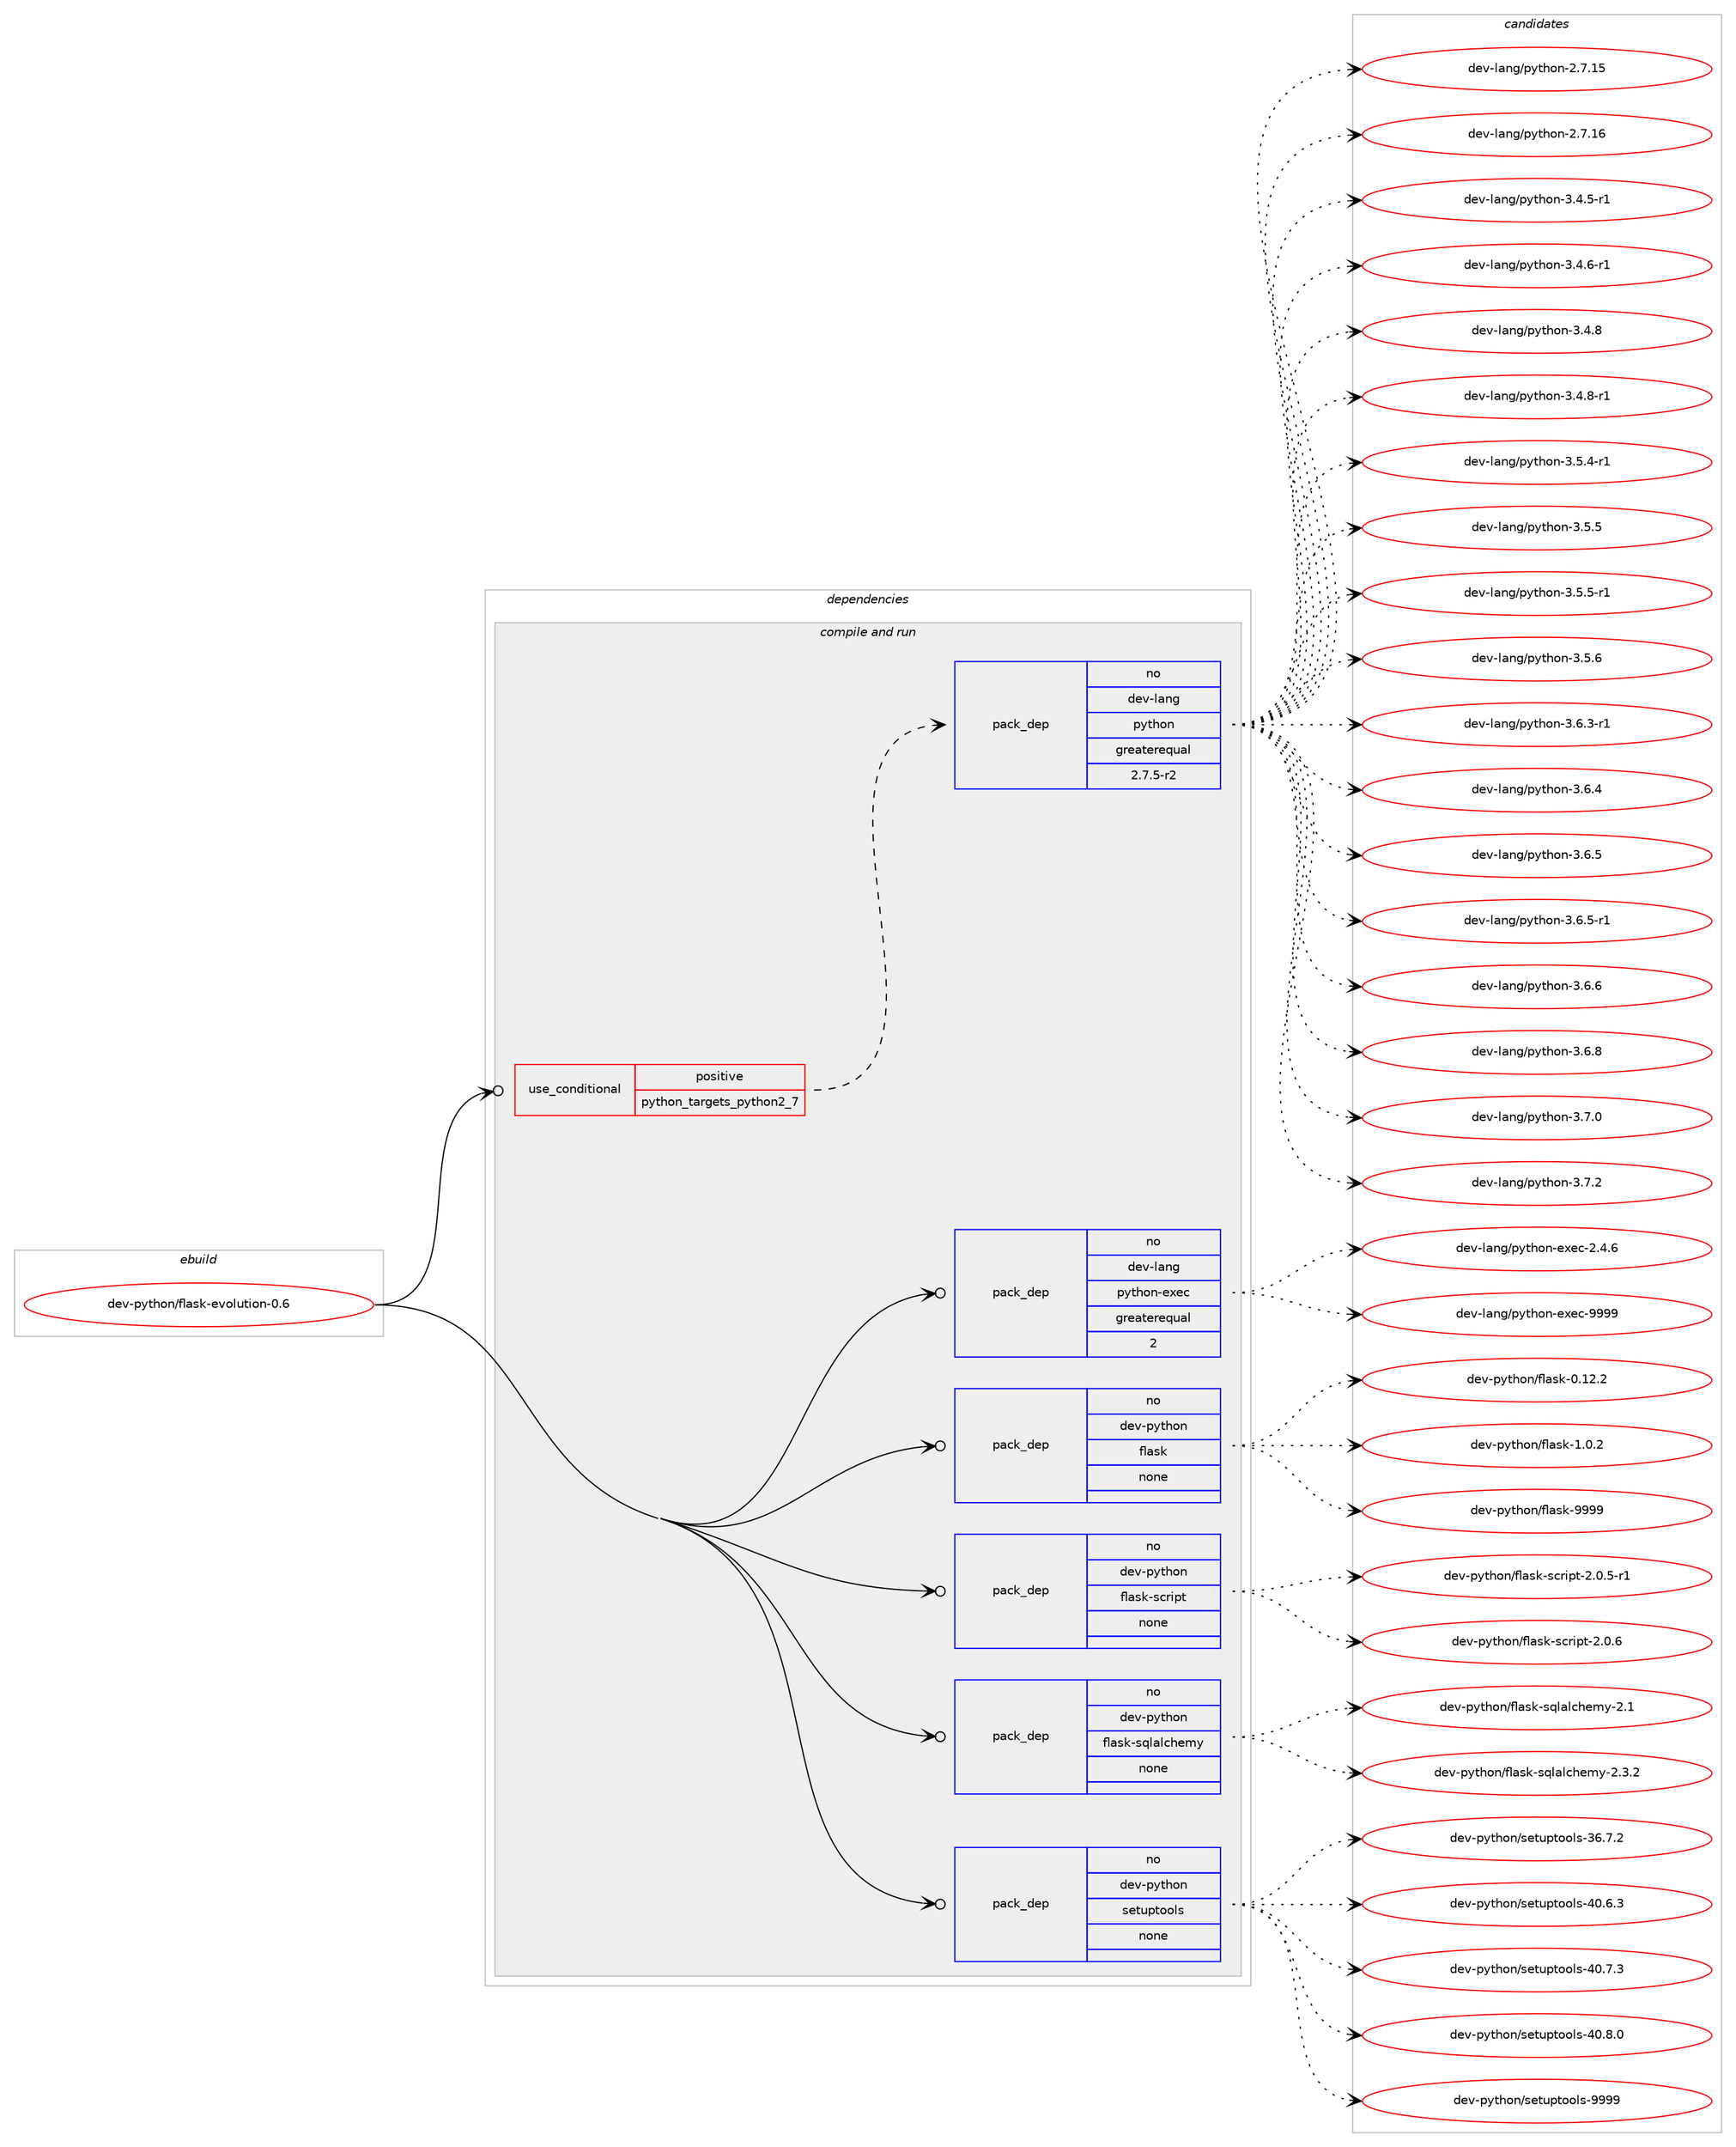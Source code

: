 digraph prolog {

# *************
# Graph options
# *************

newrank=true;
concentrate=true;
compound=true;
graph [rankdir=LR,fontname=Helvetica,fontsize=10,ranksep=1.5];#, ranksep=2.5, nodesep=0.2];
edge  [arrowhead=vee];
node  [fontname=Helvetica,fontsize=10];

# **********
# The ebuild
# **********

subgraph cluster_leftcol {
color=gray;
rank=same;
label=<<i>ebuild</i>>;
id [label="dev-python/flask-evolution-0.6", color=red, width=4, href="../dev-python/flask-evolution-0.6.svg"];
}

# ****************
# The dependencies
# ****************

subgraph cluster_midcol {
color=gray;
label=<<i>dependencies</i>>;
subgraph cluster_compile {
fillcolor="#eeeeee";
style=filled;
label=<<i>compile</i>>;
}
subgraph cluster_compileandrun {
fillcolor="#eeeeee";
style=filled;
label=<<i>compile and run</i>>;
subgraph cond374385 {
dependency1409494 [label=<<TABLE BORDER="0" CELLBORDER="1" CELLSPACING="0" CELLPADDING="4"><TR><TD ROWSPAN="3" CELLPADDING="10">use_conditional</TD></TR><TR><TD>positive</TD></TR><TR><TD>python_targets_python2_7</TD></TR></TABLE>>, shape=none, color=red];
subgraph pack1011850 {
dependency1409495 [label=<<TABLE BORDER="0" CELLBORDER="1" CELLSPACING="0" CELLPADDING="4" WIDTH="220"><TR><TD ROWSPAN="6" CELLPADDING="30">pack_dep</TD></TR><TR><TD WIDTH="110">no</TD></TR><TR><TD>dev-lang</TD></TR><TR><TD>python</TD></TR><TR><TD>greaterequal</TD></TR><TR><TD>2.7.5-r2</TD></TR></TABLE>>, shape=none, color=blue];
}
dependency1409494:e -> dependency1409495:w [weight=20,style="dashed",arrowhead="vee"];
}
id:e -> dependency1409494:w [weight=20,style="solid",arrowhead="odotvee"];
subgraph pack1011851 {
dependency1409496 [label=<<TABLE BORDER="0" CELLBORDER="1" CELLSPACING="0" CELLPADDING="4" WIDTH="220"><TR><TD ROWSPAN="6" CELLPADDING="30">pack_dep</TD></TR><TR><TD WIDTH="110">no</TD></TR><TR><TD>dev-lang</TD></TR><TR><TD>python-exec</TD></TR><TR><TD>greaterequal</TD></TR><TR><TD>2</TD></TR></TABLE>>, shape=none, color=blue];
}
id:e -> dependency1409496:w [weight=20,style="solid",arrowhead="odotvee"];
subgraph pack1011852 {
dependency1409497 [label=<<TABLE BORDER="0" CELLBORDER="1" CELLSPACING="0" CELLPADDING="4" WIDTH="220"><TR><TD ROWSPAN="6" CELLPADDING="30">pack_dep</TD></TR><TR><TD WIDTH="110">no</TD></TR><TR><TD>dev-python</TD></TR><TR><TD>flask</TD></TR><TR><TD>none</TD></TR><TR><TD></TD></TR></TABLE>>, shape=none, color=blue];
}
id:e -> dependency1409497:w [weight=20,style="solid",arrowhead="odotvee"];
subgraph pack1011853 {
dependency1409498 [label=<<TABLE BORDER="0" CELLBORDER="1" CELLSPACING="0" CELLPADDING="4" WIDTH="220"><TR><TD ROWSPAN="6" CELLPADDING="30">pack_dep</TD></TR><TR><TD WIDTH="110">no</TD></TR><TR><TD>dev-python</TD></TR><TR><TD>flask-script</TD></TR><TR><TD>none</TD></TR><TR><TD></TD></TR></TABLE>>, shape=none, color=blue];
}
id:e -> dependency1409498:w [weight=20,style="solid",arrowhead="odotvee"];
subgraph pack1011854 {
dependency1409499 [label=<<TABLE BORDER="0" CELLBORDER="1" CELLSPACING="0" CELLPADDING="4" WIDTH="220"><TR><TD ROWSPAN="6" CELLPADDING="30">pack_dep</TD></TR><TR><TD WIDTH="110">no</TD></TR><TR><TD>dev-python</TD></TR><TR><TD>flask-sqlalchemy</TD></TR><TR><TD>none</TD></TR><TR><TD></TD></TR></TABLE>>, shape=none, color=blue];
}
id:e -> dependency1409499:w [weight=20,style="solid",arrowhead="odotvee"];
subgraph pack1011855 {
dependency1409500 [label=<<TABLE BORDER="0" CELLBORDER="1" CELLSPACING="0" CELLPADDING="4" WIDTH="220"><TR><TD ROWSPAN="6" CELLPADDING="30">pack_dep</TD></TR><TR><TD WIDTH="110">no</TD></TR><TR><TD>dev-python</TD></TR><TR><TD>setuptools</TD></TR><TR><TD>none</TD></TR><TR><TD></TD></TR></TABLE>>, shape=none, color=blue];
}
id:e -> dependency1409500:w [weight=20,style="solid",arrowhead="odotvee"];
}
subgraph cluster_run {
fillcolor="#eeeeee";
style=filled;
label=<<i>run</i>>;
}
}

# **************
# The candidates
# **************

subgraph cluster_choices {
rank=same;
color=gray;
label=<<i>candidates</i>>;

subgraph choice1011850 {
color=black;
nodesep=1;
choice10010111845108971101034711212111610411111045504655464953 [label="dev-lang/python-2.7.15", color=red, width=4,href="../dev-lang/python-2.7.15.svg"];
choice10010111845108971101034711212111610411111045504655464954 [label="dev-lang/python-2.7.16", color=red, width=4,href="../dev-lang/python-2.7.16.svg"];
choice1001011184510897110103471121211161041111104551465246534511449 [label="dev-lang/python-3.4.5-r1", color=red, width=4,href="../dev-lang/python-3.4.5-r1.svg"];
choice1001011184510897110103471121211161041111104551465246544511449 [label="dev-lang/python-3.4.6-r1", color=red, width=4,href="../dev-lang/python-3.4.6-r1.svg"];
choice100101118451089711010347112121116104111110455146524656 [label="dev-lang/python-3.4.8", color=red, width=4,href="../dev-lang/python-3.4.8.svg"];
choice1001011184510897110103471121211161041111104551465246564511449 [label="dev-lang/python-3.4.8-r1", color=red, width=4,href="../dev-lang/python-3.4.8-r1.svg"];
choice1001011184510897110103471121211161041111104551465346524511449 [label="dev-lang/python-3.5.4-r1", color=red, width=4,href="../dev-lang/python-3.5.4-r1.svg"];
choice100101118451089711010347112121116104111110455146534653 [label="dev-lang/python-3.5.5", color=red, width=4,href="../dev-lang/python-3.5.5.svg"];
choice1001011184510897110103471121211161041111104551465346534511449 [label="dev-lang/python-3.5.5-r1", color=red, width=4,href="../dev-lang/python-3.5.5-r1.svg"];
choice100101118451089711010347112121116104111110455146534654 [label="dev-lang/python-3.5.6", color=red, width=4,href="../dev-lang/python-3.5.6.svg"];
choice1001011184510897110103471121211161041111104551465446514511449 [label="dev-lang/python-3.6.3-r1", color=red, width=4,href="../dev-lang/python-3.6.3-r1.svg"];
choice100101118451089711010347112121116104111110455146544652 [label="dev-lang/python-3.6.4", color=red, width=4,href="../dev-lang/python-3.6.4.svg"];
choice100101118451089711010347112121116104111110455146544653 [label="dev-lang/python-3.6.5", color=red, width=4,href="../dev-lang/python-3.6.5.svg"];
choice1001011184510897110103471121211161041111104551465446534511449 [label="dev-lang/python-3.6.5-r1", color=red, width=4,href="../dev-lang/python-3.6.5-r1.svg"];
choice100101118451089711010347112121116104111110455146544654 [label="dev-lang/python-3.6.6", color=red, width=4,href="../dev-lang/python-3.6.6.svg"];
choice100101118451089711010347112121116104111110455146544656 [label="dev-lang/python-3.6.8", color=red, width=4,href="../dev-lang/python-3.6.8.svg"];
choice100101118451089711010347112121116104111110455146554648 [label="dev-lang/python-3.7.0", color=red, width=4,href="../dev-lang/python-3.7.0.svg"];
choice100101118451089711010347112121116104111110455146554650 [label="dev-lang/python-3.7.2", color=red, width=4,href="../dev-lang/python-3.7.2.svg"];
dependency1409495:e -> choice10010111845108971101034711212111610411111045504655464953:w [style=dotted,weight="100"];
dependency1409495:e -> choice10010111845108971101034711212111610411111045504655464954:w [style=dotted,weight="100"];
dependency1409495:e -> choice1001011184510897110103471121211161041111104551465246534511449:w [style=dotted,weight="100"];
dependency1409495:e -> choice1001011184510897110103471121211161041111104551465246544511449:w [style=dotted,weight="100"];
dependency1409495:e -> choice100101118451089711010347112121116104111110455146524656:w [style=dotted,weight="100"];
dependency1409495:e -> choice1001011184510897110103471121211161041111104551465246564511449:w [style=dotted,weight="100"];
dependency1409495:e -> choice1001011184510897110103471121211161041111104551465346524511449:w [style=dotted,weight="100"];
dependency1409495:e -> choice100101118451089711010347112121116104111110455146534653:w [style=dotted,weight="100"];
dependency1409495:e -> choice1001011184510897110103471121211161041111104551465346534511449:w [style=dotted,weight="100"];
dependency1409495:e -> choice100101118451089711010347112121116104111110455146534654:w [style=dotted,weight="100"];
dependency1409495:e -> choice1001011184510897110103471121211161041111104551465446514511449:w [style=dotted,weight="100"];
dependency1409495:e -> choice100101118451089711010347112121116104111110455146544652:w [style=dotted,weight="100"];
dependency1409495:e -> choice100101118451089711010347112121116104111110455146544653:w [style=dotted,weight="100"];
dependency1409495:e -> choice1001011184510897110103471121211161041111104551465446534511449:w [style=dotted,weight="100"];
dependency1409495:e -> choice100101118451089711010347112121116104111110455146544654:w [style=dotted,weight="100"];
dependency1409495:e -> choice100101118451089711010347112121116104111110455146544656:w [style=dotted,weight="100"];
dependency1409495:e -> choice100101118451089711010347112121116104111110455146554648:w [style=dotted,weight="100"];
dependency1409495:e -> choice100101118451089711010347112121116104111110455146554650:w [style=dotted,weight="100"];
}
subgraph choice1011851 {
color=black;
nodesep=1;
choice1001011184510897110103471121211161041111104510112010199455046524654 [label="dev-lang/python-exec-2.4.6", color=red, width=4,href="../dev-lang/python-exec-2.4.6.svg"];
choice10010111845108971101034711212111610411111045101120101994557575757 [label="dev-lang/python-exec-9999", color=red, width=4,href="../dev-lang/python-exec-9999.svg"];
dependency1409496:e -> choice1001011184510897110103471121211161041111104510112010199455046524654:w [style=dotted,weight="100"];
dependency1409496:e -> choice10010111845108971101034711212111610411111045101120101994557575757:w [style=dotted,weight="100"];
}
subgraph choice1011852 {
color=black;
nodesep=1;
choice10010111845112121116104111110471021089711510745484649504650 [label="dev-python/flask-0.12.2", color=red, width=4,href="../dev-python/flask-0.12.2.svg"];
choice100101118451121211161041111104710210897115107454946484650 [label="dev-python/flask-1.0.2", color=red, width=4,href="../dev-python/flask-1.0.2.svg"];
choice1001011184511212111610411111047102108971151074557575757 [label="dev-python/flask-9999", color=red, width=4,href="../dev-python/flask-9999.svg"];
dependency1409497:e -> choice10010111845112121116104111110471021089711510745484649504650:w [style=dotted,weight="100"];
dependency1409497:e -> choice100101118451121211161041111104710210897115107454946484650:w [style=dotted,weight="100"];
dependency1409497:e -> choice1001011184511212111610411111047102108971151074557575757:w [style=dotted,weight="100"];
}
subgraph choice1011853 {
color=black;
nodesep=1;
choice10010111845112121116104111110471021089711510745115991141051121164550464846534511449 [label="dev-python/flask-script-2.0.5-r1", color=red, width=4,href="../dev-python/flask-script-2.0.5-r1.svg"];
choice1001011184511212111610411111047102108971151074511599114105112116455046484654 [label="dev-python/flask-script-2.0.6", color=red, width=4,href="../dev-python/flask-script-2.0.6.svg"];
dependency1409498:e -> choice10010111845112121116104111110471021089711510745115991141051121164550464846534511449:w [style=dotted,weight="100"];
dependency1409498:e -> choice1001011184511212111610411111047102108971151074511599114105112116455046484654:w [style=dotted,weight="100"];
}
subgraph choice1011854 {
color=black;
nodesep=1;
choice10010111845112121116104111110471021089711510745115113108971089910410110912145504649 [label="dev-python/flask-sqlalchemy-2.1", color=red, width=4,href="../dev-python/flask-sqlalchemy-2.1.svg"];
choice100101118451121211161041111104710210897115107451151131089710899104101109121455046514650 [label="dev-python/flask-sqlalchemy-2.3.2", color=red, width=4,href="../dev-python/flask-sqlalchemy-2.3.2.svg"];
dependency1409499:e -> choice10010111845112121116104111110471021089711510745115113108971089910410110912145504649:w [style=dotted,weight="100"];
dependency1409499:e -> choice100101118451121211161041111104710210897115107451151131089710899104101109121455046514650:w [style=dotted,weight="100"];
}
subgraph choice1011855 {
color=black;
nodesep=1;
choice100101118451121211161041111104711510111611711211611111110811545515446554650 [label="dev-python/setuptools-36.7.2", color=red, width=4,href="../dev-python/setuptools-36.7.2.svg"];
choice100101118451121211161041111104711510111611711211611111110811545524846544651 [label="dev-python/setuptools-40.6.3", color=red, width=4,href="../dev-python/setuptools-40.6.3.svg"];
choice100101118451121211161041111104711510111611711211611111110811545524846554651 [label="dev-python/setuptools-40.7.3", color=red, width=4,href="../dev-python/setuptools-40.7.3.svg"];
choice100101118451121211161041111104711510111611711211611111110811545524846564648 [label="dev-python/setuptools-40.8.0", color=red, width=4,href="../dev-python/setuptools-40.8.0.svg"];
choice10010111845112121116104111110471151011161171121161111111081154557575757 [label="dev-python/setuptools-9999", color=red, width=4,href="../dev-python/setuptools-9999.svg"];
dependency1409500:e -> choice100101118451121211161041111104711510111611711211611111110811545515446554650:w [style=dotted,weight="100"];
dependency1409500:e -> choice100101118451121211161041111104711510111611711211611111110811545524846544651:w [style=dotted,weight="100"];
dependency1409500:e -> choice100101118451121211161041111104711510111611711211611111110811545524846554651:w [style=dotted,weight="100"];
dependency1409500:e -> choice100101118451121211161041111104711510111611711211611111110811545524846564648:w [style=dotted,weight="100"];
dependency1409500:e -> choice10010111845112121116104111110471151011161171121161111111081154557575757:w [style=dotted,weight="100"];
}
}

}
